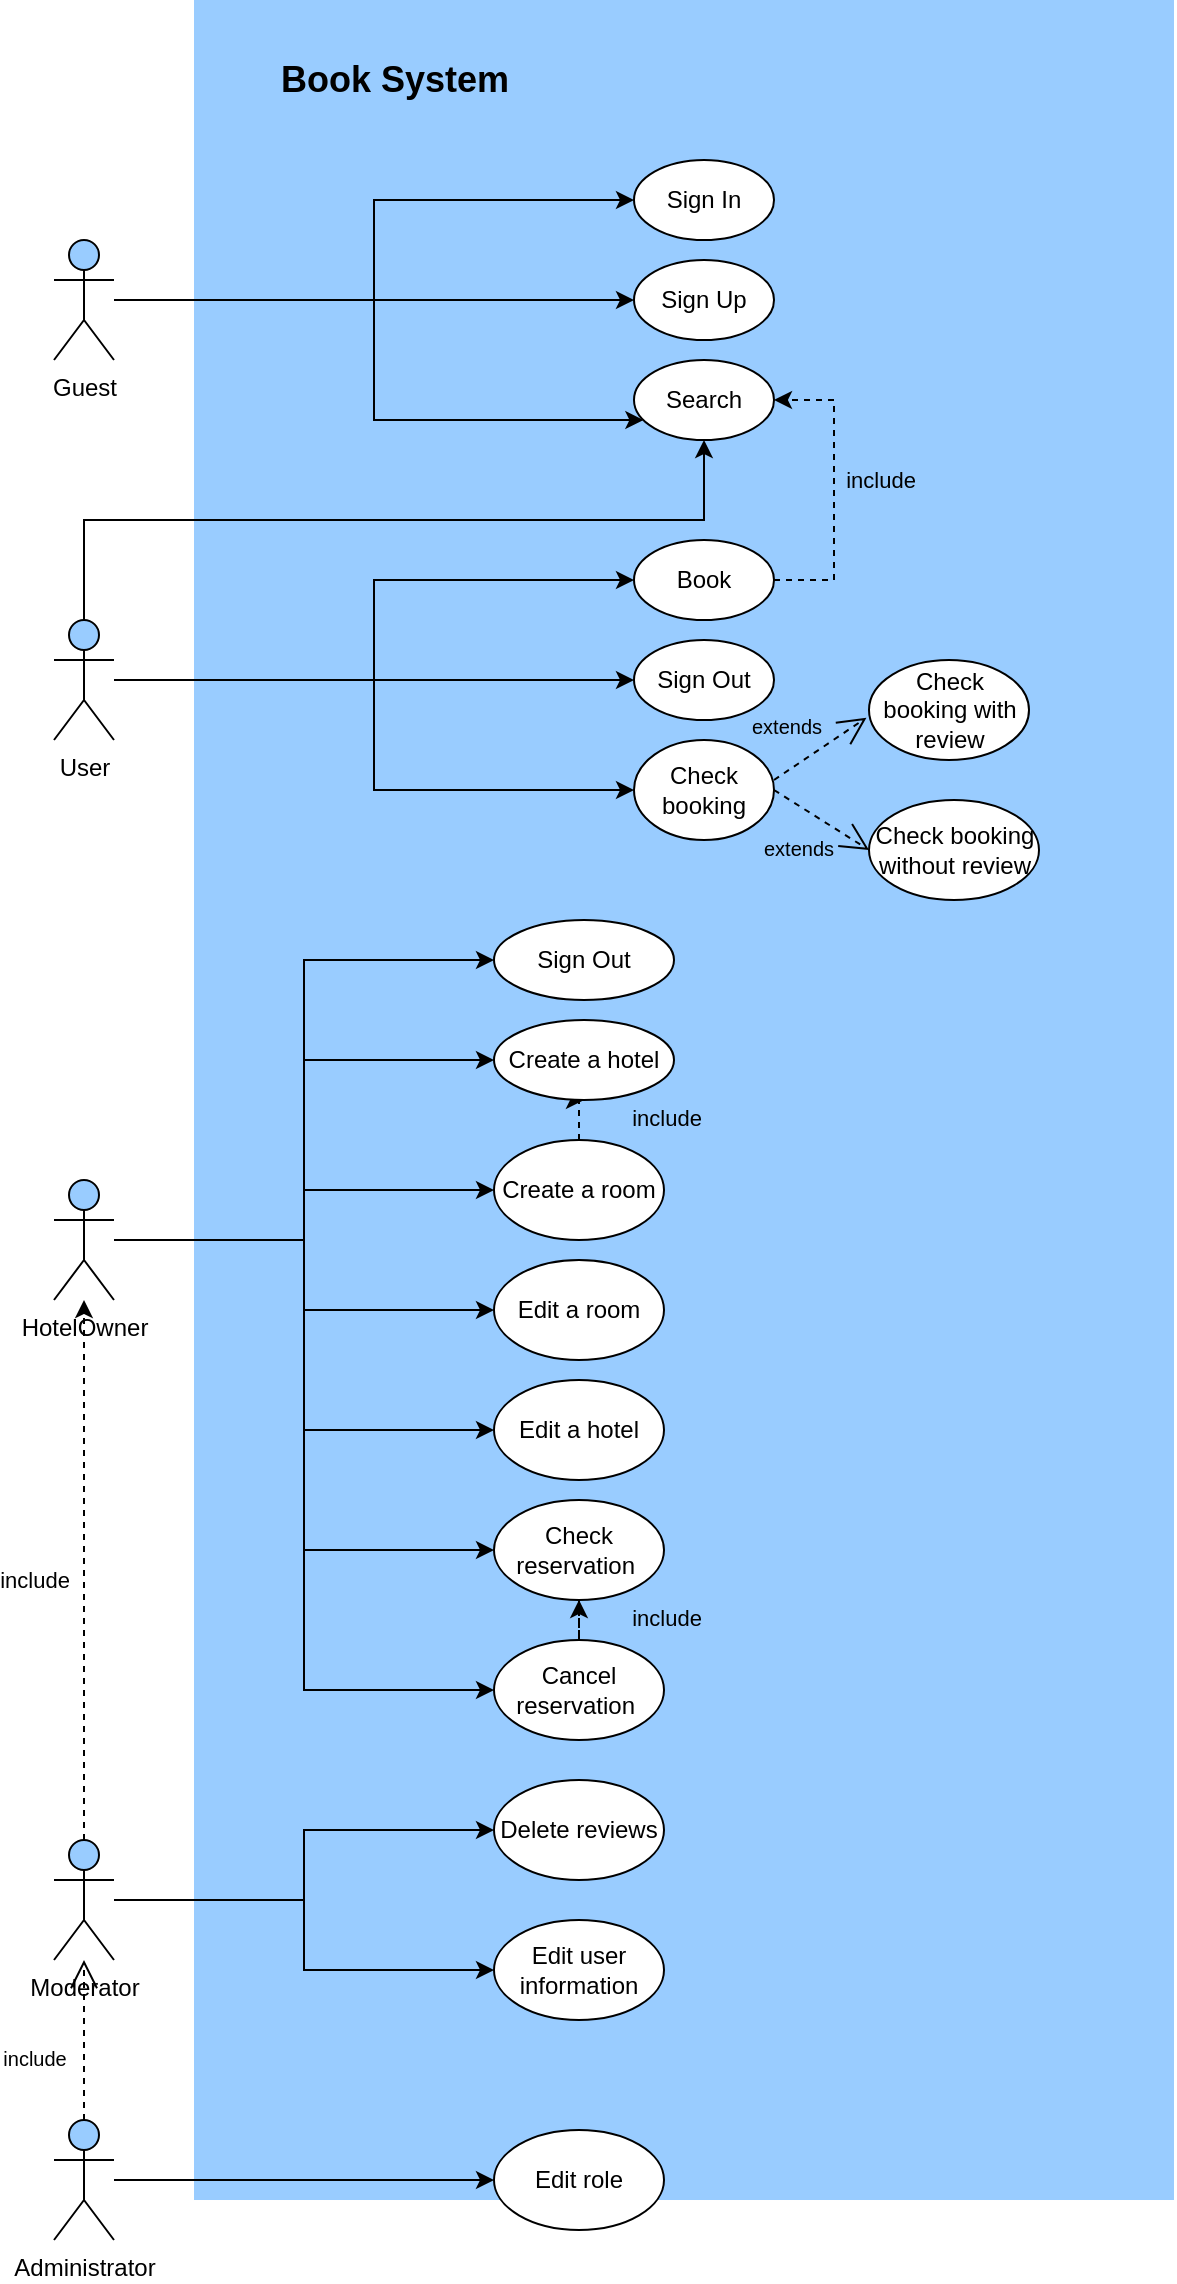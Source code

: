 <mxfile version="20.2.2" type="github">
  <diagram id="OlvYbpYc6oZ3rR2Hr7R8" name="Страница 1">
    <mxGraphModel dx="2012" dy="628" grid="1" gridSize="10" guides="1" tooltips="1" connect="1" arrows="1" fold="1" page="1" pageScale="1" pageWidth="827" pageHeight="1169" math="0" shadow="0">
      <root>
        <mxCell id="0" />
        <mxCell id="1" parent="0" />
        <mxCell id="JTxRaQrFb4YPlkqaMSQB-1" value="" style="whiteSpace=wrap;html=1;fillColor=#99CCFF;strokeColor=none;" parent="1" vertex="1">
          <mxGeometry x="-30" y="60" width="490" height="1100" as="geometry" />
        </mxCell>
        <mxCell id="irHkAptQY38qQP1u1ijH-24" style="edgeStyle=orthogonalEdgeStyle;rounded=0;orthogonalLoop=1;jettySize=auto;html=1;entryX=0;entryY=0.5;entryDx=0;entryDy=0;" parent="1" source="JTxRaQrFb4YPlkqaMSQB-2" target="irHkAptQY38qQP1u1ijH-23" edge="1">
          <mxGeometry relative="1" as="geometry" />
        </mxCell>
        <mxCell id="irHkAptQY38qQP1u1ijH-25" style="edgeStyle=orthogonalEdgeStyle;rounded=0;orthogonalLoop=1;jettySize=auto;html=1;" parent="1" source="JTxRaQrFb4YPlkqaMSQB-2" target="irHkAptQY38qQP1u1ijH-22" edge="1">
          <mxGeometry relative="1" as="geometry" />
        </mxCell>
        <mxCell id="irHkAptQY38qQP1u1ijH-30" style="edgeStyle=orthogonalEdgeStyle;rounded=0;orthogonalLoop=1;jettySize=auto;html=1;" parent="1" source="JTxRaQrFb4YPlkqaMSQB-2" target="irHkAptQY38qQP1u1ijH-28" edge="1">
          <mxGeometry relative="1" as="geometry" />
        </mxCell>
        <mxCell id="irHkAptQY38qQP1u1ijH-31" style="edgeStyle=orthogonalEdgeStyle;rounded=0;orthogonalLoop=1;jettySize=auto;html=1;entryX=0;entryY=0.5;entryDx=0;entryDy=0;" parent="1" source="JTxRaQrFb4YPlkqaMSQB-2" target="irHkAptQY38qQP1u1ijH-29" edge="1">
          <mxGeometry relative="1" as="geometry" />
        </mxCell>
        <mxCell id="irHkAptQY38qQP1u1ijH-33" style="edgeStyle=orthogonalEdgeStyle;rounded=0;orthogonalLoop=1;jettySize=auto;html=1;entryX=0;entryY=0.5;entryDx=0;entryDy=0;" parent="1" source="JTxRaQrFb4YPlkqaMSQB-2" target="irHkAptQY38qQP1u1ijH-32" edge="1">
          <mxGeometry relative="1" as="geometry" />
        </mxCell>
        <mxCell id="irHkAptQY38qQP1u1ijH-35" style="edgeStyle=orthogonalEdgeStyle;rounded=0;orthogonalLoop=1;jettySize=auto;html=1;entryX=0;entryY=0.5;entryDx=0;entryDy=0;" parent="1" source="JTxRaQrFb4YPlkqaMSQB-2" target="irHkAptQY38qQP1u1ijH-34" edge="1">
          <mxGeometry relative="1" as="geometry" />
        </mxCell>
        <mxCell id="o456XIW5Zp0bhueoUvlY-6" style="edgeStyle=orthogonalEdgeStyle;rounded=0;orthogonalLoop=1;jettySize=auto;html=1;entryX=0;entryY=0.5;entryDx=0;entryDy=0;" edge="1" parent="1" source="JTxRaQrFb4YPlkqaMSQB-2" target="o456XIW5Zp0bhueoUvlY-5">
          <mxGeometry relative="1" as="geometry" />
        </mxCell>
        <mxCell id="JTxRaQrFb4YPlkqaMSQB-2" value="HotelOwner" style="shape=umlActor;verticalLabelPosition=bottom;verticalAlign=top;html=1;outlineConnect=0;fillColor=#99CCFF;" parent="1" vertex="1">
          <mxGeometry x="-100" y="650" width="30" height="60" as="geometry" />
        </mxCell>
        <mxCell id="YqEurKy7PQju6DGsf53N-17" style="edgeStyle=orthogonalEdgeStyle;rounded=0;orthogonalLoop=1;jettySize=auto;html=1;entryX=0.5;entryY=1;entryDx=0;entryDy=0;" parent="1" source="JTxRaQrFb4YPlkqaMSQB-3" target="YqEurKy7PQju6DGsf53N-15" edge="1">
          <mxGeometry relative="1" as="geometry">
            <Array as="points">
              <mxPoint x="-65" y="320" />
              <mxPoint x="268" y="320" />
            </Array>
          </mxGeometry>
        </mxCell>
        <mxCell id="YqEurKy7PQju6DGsf53N-19" style="edgeStyle=orthogonalEdgeStyle;rounded=0;orthogonalLoop=1;jettySize=auto;html=1;" parent="1" source="JTxRaQrFb4YPlkqaMSQB-3" target="YqEurKy7PQju6DGsf53N-14" edge="1">
          <mxGeometry relative="1" as="geometry" />
        </mxCell>
        <mxCell id="YqEurKy7PQju6DGsf53N-21" style="edgeStyle=orthogonalEdgeStyle;rounded=0;orthogonalLoop=1;jettySize=auto;html=1;" parent="1" source="JTxRaQrFb4YPlkqaMSQB-3" target="YqEurKy7PQju6DGsf53N-20" edge="1">
          <mxGeometry relative="1" as="geometry" />
        </mxCell>
        <mxCell id="irHkAptQY38qQP1u1ijH-4" style="edgeStyle=orthogonalEdgeStyle;rounded=0;orthogonalLoop=1;jettySize=auto;html=1;entryX=0;entryY=0.5;entryDx=0;entryDy=0;" parent="1" source="JTxRaQrFb4YPlkqaMSQB-3" target="irHkAptQY38qQP1u1ijH-3" edge="1">
          <mxGeometry relative="1" as="geometry" />
        </mxCell>
        <mxCell id="JTxRaQrFb4YPlkqaMSQB-3" value="User" style="shape=umlActor;verticalLabelPosition=bottom;verticalAlign=top;html=1;outlineConnect=0;fillColor=#99CCFF;" parent="1" vertex="1">
          <mxGeometry x="-100" y="370" width="30" height="60" as="geometry" />
        </mxCell>
        <mxCell id="irHkAptQY38qQP1u1ijH-13" style="edgeStyle=orthogonalEdgeStyle;rounded=0;orthogonalLoop=1;jettySize=auto;html=1;dashed=1;" parent="1" source="JTxRaQrFb4YPlkqaMSQB-4" target="JTxRaQrFb4YPlkqaMSQB-2" edge="1">
          <mxGeometry relative="1" as="geometry" />
        </mxCell>
        <mxCell id="irHkAptQY38qQP1u1ijH-14" value="include" style="edgeLabel;html=1;align=center;verticalAlign=middle;resizable=0;points=[];" parent="irHkAptQY38qQP1u1ijH-13" vertex="1" connectable="0">
          <mxGeometry x="0.186" y="1" relative="1" as="geometry">
            <mxPoint x="-24" y="30" as="offset" />
          </mxGeometry>
        </mxCell>
        <mxCell id="irHkAptQY38qQP1u1ijH-41" style="edgeStyle=orthogonalEdgeStyle;rounded=0;orthogonalLoop=1;jettySize=auto;html=1;" parent="1" source="JTxRaQrFb4YPlkqaMSQB-4" target="irHkAptQY38qQP1u1ijH-39" edge="1">
          <mxGeometry relative="1" as="geometry" />
        </mxCell>
        <mxCell id="irHkAptQY38qQP1u1ijH-42" style="edgeStyle=orthogonalEdgeStyle;rounded=0;orthogonalLoop=1;jettySize=auto;html=1;entryX=0;entryY=0.5;entryDx=0;entryDy=0;" parent="1" source="JTxRaQrFb4YPlkqaMSQB-4" target="irHkAptQY38qQP1u1ijH-40" edge="1">
          <mxGeometry relative="1" as="geometry" />
        </mxCell>
        <mxCell id="JTxRaQrFb4YPlkqaMSQB-4" value="Moderator" style="shape=umlActor;verticalLabelPosition=bottom;verticalAlign=top;html=1;outlineConnect=0;fillColor=#99CCFF;" parent="1" vertex="1">
          <mxGeometry x="-100" y="980" width="30" height="60" as="geometry" />
        </mxCell>
        <mxCell id="irHkAptQY38qQP1u1ijH-46" style="edgeStyle=orthogonalEdgeStyle;rounded=0;orthogonalLoop=1;jettySize=auto;html=1;" parent="1" source="JTxRaQrFb4YPlkqaMSQB-5" target="irHkAptQY38qQP1u1ijH-43" edge="1">
          <mxGeometry relative="1" as="geometry" />
        </mxCell>
        <mxCell id="JTxRaQrFb4YPlkqaMSQB-5" value="Administrator" style="shape=umlActor;verticalLabelPosition=bottom;verticalAlign=top;html=1;outlineConnect=0;fillColor=#99CCFF;" parent="1" vertex="1">
          <mxGeometry x="-100" y="1120" width="30" height="60" as="geometry" />
        </mxCell>
        <mxCell id="JTxRaQrFb4YPlkqaMSQB-6" value="Book System" style="text;html=1;align=center;verticalAlign=middle;resizable=0;points=[];autosize=1;strokeColor=none;fillColor=none;fontSize=18;fontStyle=1" parent="1" vertex="1">
          <mxGeometry y="80" width="140" height="40" as="geometry" />
        </mxCell>
        <mxCell id="JTxRaQrFb4YPlkqaMSQB-7" value="&lt;font style=&quot;font-size: 10px;&quot;&gt;include&lt;/font&gt;" style="endArrow=open;endSize=12;dashed=1;html=1;rounded=0;fontSize=12;labelBackgroundColor=none;fontColor=default;" parent="1" source="JTxRaQrFb4YPlkqaMSQB-5" target="JTxRaQrFb4YPlkqaMSQB-4" edge="1">
          <mxGeometry x="-0.231" y="25" width="160" relative="1" as="geometry">
            <mxPoint x="310" y="1040" as="sourcePoint" />
            <mxPoint x="470" y="1040" as="targetPoint" />
            <Array as="points" />
            <mxPoint as="offset" />
          </mxGeometry>
        </mxCell>
        <mxCell id="YqEurKy7PQju6DGsf53N-11" style="edgeStyle=orthogonalEdgeStyle;rounded=0;orthogonalLoop=1;jettySize=auto;html=1;entryX=0;entryY=0.5;entryDx=0;entryDy=0;" parent="1" source="YqEurKy7PQju6DGsf53N-5" target="YqEurKy7PQju6DGsf53N-10" edge="1">
          <mxGeometry relative="1" as="geometry" />
        </mxCell>
        <mxCell id="YqEurKy7PQju6DGsf53N-12" style="edgeStyle=orthogonalEdgeStyle;rounded=0;orthogonalLoop=1;jettySize=auto;html=1;" parent="1" source="YqEurKy7PQju6DGsf53N-5" target="YqEurKy7PQju6DGsf53N-9" edge="1">
          <mxGeometry relative="1" as="geometry" />
        </mxCell>
        <mxCell id="YqEurKy7PQju6DGsf53N-16" style="edgeStyle=orthogonalEdgeStyle;rounded=0;orthogonalLoop=1;jettySize=auto;html=1;" parent="1" target="YqEurKy7PQju6DGsf53N-15" edge="1">
          <mxGeometry relative="1" as="geometry">
            <mxPoint x="-70" y="210" as="sourcePoint" />
            <Array as="points">
              <mxPoint x="60" y="210" />
              <mxPoint x="60" y="270" />
            </Array>
          </mxGeometry>
        </mxCell>
        <mxCell id="YqEurKy7PQju6DGsf53N-5" value="Guest" style="shape=umlActor;verticalLabelPosition=bottom;verticalAlign=top;html=1;outlineConnect=0;fillColor=#99CCFF;" parent="1" vertex="1">
          <mxGeometry x="-100" y="180" width="30" height="60" as="geometry" />
        </mxCell>
        <mxCell id="YqEurKy7PQju6DGsf53N-9" value="Sign Up" style="ellipse;whiteSpace=wrap;html=1;" parent="1" vertex="1">
          <mxGeometry x="190" y="190" width="70" height="40" as="geometry" />
        </mxCell>
        <mxCell id="YqEurKy7PQju6DGsf53N-10" value="Sign In" style="ellipse;whiteSpace=wrap;html=1;" parent="1" vertex="1">
          <mxGeometry x="190" y="140" width="70" height="40" as="geometry" />
        </mxCell>
        <mxCell id="YqEurKy7PQju6DGsf53N-13" style="edgeStyle=orthogonalEdgeStyle;rounded=0;orthogonalLoop=1;jettySize=auto;html=1;exitX=0.5;exitY=1;exitDx=0;exitDy=0;" parent="1" source="YqEurKy7PQju6DGsf53N-10" target="YqEurKy7PQju6DGsf53N-10" edge="1">
          <mxGeometry relative="1" as="geometry" />
        </mxCell>
        <mxCell id="YqEurKy7PQju6DGsf53N-14" value="Sign Out" style="ellipse;whiteSpace=wrap;html=1;" parent="1" vertex="1">
          <mxGeometry x="190" y="380" width="70" height="40" as="geometry" />
        </mxCell>
        <mxCell id="YqEurKy7PQju6DGsf53N-15" value="Search" style="ellipse;whiteSpace=wrap;html=1;" parent="1" vertex="1">
          <mxGeometry x="190" y="240" width="70" height="40" as="geometry" />
        </mxCell>
        <mxCell id="irHkAptQY38qQP1u1ijH-9" style="edgeStyle=orthogonalEdgeStyle;rounded=0;orthogonalLoop=1;jettySize=auto;html=1;entryX=1;entryY=0.5;entryDx=0;entryDy=0;dashed=1;" parent="1" source="YqEurKy7PQju6DGsf53N-20" target="YqEurKy7PQju6DGsf53N-15" edge="1">
          <mxGeometry relative="1" as="geometry">
            <Array as="points">
              <mxPoint x="290" y="350" />
              <mxPoint x="290" y="260" />
            </Array>
          </mxGeometry>
        </mxCell>
        <mxCell id="irHkAptQY38qQP1u1ijH-10" value="include" style="edgeLabel;html=1;align=center;verticalAlign=middle;resizable=0;points=[];labelBackgroundColor=none;" parent="irHkAptQY38qQP1u1ijH-9" vertex="1" connectable="0">
          <mxGeometry x="0.357" y="-2" relative="1" as="geometry">
            <mxPoint x="21" y="22" as="offset" />
          </mxGeometry>
        </mxCell>
        <mxCell id="YqEurKy7PQju6DGsf53N-20" value="Book" style="ellipse;whiteSpace=wrap;html=1;" parent="1" vertex="1">
          <mxGeometry x="190" y="330" width="70" height="40" as="geometry" />
        </mxCell>
        <mxCell id="irHkAptQY38qQP1u1ijH-3" value="Check booking" style="ellipse;whiteSpace=wrap;html=1;" parent="1" vertex="1">
          <mxGeometry x="190" y="430" width="70" height="50" as="geometry" />
        </mxCell>
        <mxCell id="irHkAptQY38qQP1u1ijH-5" value="Check booking with review" style="ellipse;whiteSpace=wrap;html=1;" parent="1" vertex="1">
          <mxGeometry x="307.5" y="390" width="80" height="50" as="geometry" />
        </mxCell>
        <mxCell id="irHkAptQY38qQP1u1ijH-6" value="Check booking without review" style="ellipse;whiteSpace=wrap;html=1;" parent="1" vertex="1">
          <mxGeometry x="307.5" y="460" width="85" height="50" as="geometry" />
        </mxCell>
        <mxCell id="irHkAptQY38qQP1u1ijH-7" value="&lt;font style=&quot;font-size: 10px;&quot;&gt;extends&lt;/font&gt;" style="endArrow=open;endSize=12;dashed=1;html=1;rounded=0;fontSize=12;labelBackgroundColor=none;fontColor=default;entryX=0;entryY=0.5;entryDx=0;entryDy=0;exitX=1;exitY=0.5;exitDx=0;exitDy=0;" parent="1" source="irHkAptQY38qQP1u1ijH-3" target="irHkAptQY38qQP1u1ijH-6" edge="1">
          <mxGeometry x="-0.077" y="-18" width="160" relative="1" as="geometry">
            <mxPoint x="250" y="570" as="sourcePoint" />
            <mxPoint x="250" y="500" as="targetPoint" />
            <Array as="points" />
            <mxPoint as="offset" />
          </mxGeometry>
        </mxCell>
        <mxCell id="irHkAptQY38qQP1u1ijH-8" value="&lt;font style=&quot;font-size: 10px;&quot;&gt;extends&lt;/font&gt;" style="endArrow=open;endSize=12;dashed=1;html=1;rounded=0;fontSize=12;labelBackgroundColor=none;fontColor=default;entryX=-0.016;entryY=0.577;entryDx=0;entryDy=0;entryPerimeter=0;" parent="1" target="irHkAptQY38qQP1u1ijH-5" edge="1">
          <mxGeometry x="-0.27" y="19" width="160" relative="1" as="geometry">
            <mxPoint x="260" y="450" as="sourcePoint" />
            <mxPoint x="259.43" y="380" as="targetPoint" />
            <Array as="points" />
            <mxPoint as="offset" />
          </mxGeometry>
        </mxCell>
        <mxCell id="irHkAptQY38qQP1u1ijH-26" value="" style="edgeStyle=orthogonalEdgeStyle;rounded=0;orthogonalLoop=1;jettySize=auto;html=1;dashed=1;" parent="1" source="irHkAptQY38qQP1u1ijH-22" target="irHkAptQY38qQP1u1ijH-23" edge="1">
          <mxGeometry relative="1" as="geometry" />
        </mxCell>
        <mxCell id="irHkAptQY38qQP1u1ijH-22" value="Create a room" style="ellipse;whiteSpace=wrap;html=1;" parent="1" vertex="1">
          <mxGeometry x="120" y="630" width="85" height="50" as="geometry" />
        </mxCell>
        <mxCell id="irHkAptQY38qQP1u1ijH-23" value="Create a hotel" style="ellipse;whiteSpace=wrap;html=1;" parent="1" vertex="1">
          <mxGeometry x="120" y="570" width="90" height="40" as="geometry" />
        </mxCell>
        <mxCell id="irHkAptQY38qQP1u1ijH-27" value="include" style="edgeLabel;html=1;align=center;verticalAlign=middle;resizable=0;points=[];labelBackgroundColor=none;" parent="1" vertex="1" connectable="0">
          <mxGeometry x="205" y="619.999" as="geometry">
            <mxPoint x="1" y="-1" as="offset" />
          </mxGeometry>
        </mxCell>
        <mxCell id="irHkAptQY38qQP1u1ijH-28" value="Edit a room" style="ellipse;whiteSpace=wrap;html=1;" parent="1" vertex="1">
          <mxGeometry x="120" y="690" width="85" height="50" as="geometry" />
        </mxCell>
        <mxCell id="irHkAptQY38qQP1u1ijH-29" value="Edit a hotel" style="ellipse;whiteSpace=wrap;html=1;" parent="1" vertex="1">
          <mxGeometry x="120" y="750" width="85" height="50" as="geometry" />
        </mxCell>
        <mxCell id="irHkAptQY38qQP1u1ijH-32" value="Check reservation&amp;nbsp;&lt;span style=&quot;color: rgba(0, 0, 0, 0); font-family: monospace; font-size: 0px; text-align: start;&quot;&gt;%3CmxGraphModel%3E%3Croot%3E%3CmxCell%20id%3D%220%22%2F%3E%3CmxCell%20id%3D%221%22%20parent%3D%220%22%2F%3E%3CmxCell%20id%3D%222%22%20value%3D%22Edit%20a%20hotel%22%20style%3D%22ellipse%3BwhiteSpace%3Dwrap%3Bhtml%3D1%3B%22%20vertex%3D%221%22%20parent%3D%221%22%3E%3CmxGeometry%20x%3D%22120%22%20y%3D%22700%22%20width%3D%2285%22%20height%3D%2250%22%20as%3D%22geometry%22%2F%3E%3C%2FmxCell%3E%3C%2Froot%3E%3C%2FmxGraphModel%3E&lt;/span&gt;" style="ellipse;whiteSpace=wrap;html=1;" parent="1" vertex="1">
          <mxGeometry x="120" y="810" width="85" height="50" as="geometry" />
        </mxCell>
        <mxCell id="irHkAptQY38qQP1u1ijH-37" style="edgeStyle=orthogonalEdgeStyle;rounded=0;orthogonalLoop=1;jettySize=auto;html=1;entryX=0.5;entryY=1;entryDx=0;entryDy=0;dashed=1;" parent="1" source="irHkAptQY38qQP1u1ijH-34" target="irHkAptQY38qQP1u1ijH-32" edge="1">
          <mxGeometry relative="1" as="geometry" />
        </mxCell>
        <mxCell id="irHkAptQY38qQP1u1ijH-34" value="Cancel reservation&amp;nbsp;&lt;span style=&quot;color: rgba(0, 0, 0, 0); font-family: monospace; font-size: 0px; text-align: start;&quot;&gt;%3CmxGraphModel%3E%3Croot%3E%3CmxCell%20id%3D%220%22%2F%3E%3CmxCell%20id%3D%221%22%20parent%3D%220%22%2F%3E%3CmxCell%20id%3D%222%22%20value%3D%22Edit%20a%20hotel%22%20style%3D%22ellipse%3BwhiteSpace%3Dwrap%3Bhtml%3D1%3B%22%20vertex%3D%221%22%20parent%3D%221%22%3E%3CmxGeometry%20x%3D%22120%22%20y%3D%22700%22%20width%3D%2285%22%20height%3D%2250%22%20as%3D%22geometry%22%2F%3E%3C%2FmxCell%3E%3C%2Froot%3E%3C%2FmxGraphModel%3E&lt;/span&gt;" style="ellipse;whiteSpace=wrap;html=1;" parent="1" vertex="1">
          <mxGeometry x="120" y="880" width="85" height="50" as="geometry" />
        </mxCell>
        <mxCell id="irHkAptQY38qQP1u1ijH-36" style="edgeStyle=orthogonalEdgeStyle;rounded=0;orthogonalLoop=1;jettySize=auto;html=1;exitX=0.5;exitY=1;exitDx=0;exitDy=0;" parent="1" source="irHkAptQY38qQP1u1ijH-32" target="irHkAptQY38qQP1u1ijH-32" edge="1">
          <mxGeometry relative="1" as="geometry" />
        </mxCell>
        <mxCell id="irHkAptQY38qQP1u1ijH-38" value="include" style="edgeLabel;html=1;align=center;verticalAlign=middle;resizable=0;points=[];labelBackgroundColor=none;" parent="1" vertex="1" connectable="0">
          <mxGeometry x="205" y="869.999" as="geometry">
            <mxPoint x="1" y="-1" as="offset" />
          </mxGeometry>
        </mxCell>
        <mxCell id="irHkAptQY38qQP1u1ijH-39" value="Delete reviews" style="ellipse;whiteSpace=wrap;html=1;" parent="1" vertex="1">
          <mxGeometry x="120" y="950" width="85" height="50" as="geometry" />
        </mxCell>
        <mxCell id="irHkAptQY38qQP1u1ijH-40" value="Edit user information" style="ellipse;whiteSpace=wrap;html=1;" parent="1" vertex="1">
          <mxGeometry x="120" y="1020" width="85" height="50" as="geometry" />
        </mxCell>
        <mxCell id="irHkAptQY38qQP1u1ijH-43" value="Edit role" style="ellipse;whiteSpace=wrap;html=1;" parent="1" vertex="1">
          <mxGeometry x="120" y="1125" width="85" height="50" as="geometry" />
        </mxCell>
        <mxCell id="o456XIW5Zp0bhueoUvlY-5" value="Sign Out" style="ellipse;whiteSpace=wrap;html=1;" vertex="1" parent="1">
          <mxGeometry x="120" y="520" width="90" height="40" as="geometry" />
        </mxCell>
      </root>
    </mxGraphModel>
  </diagram>
</mxfile>
